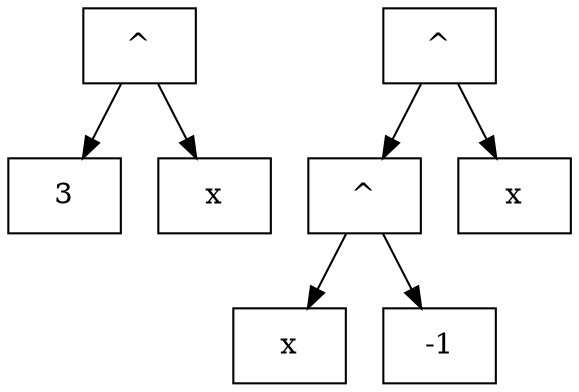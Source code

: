 digraph G{
rankdir=HR;
node0x55adb90192e0 [shape="rectangle", label = "^", rang = 0]
node0x55adb90192c0 [shape="rectangle", label = "3", rang = 1]
node0x55adb90192a0 [shape="rectangle", label = "x", rang = 1]
node0x55adb9019380 [shape="rectangle", label = "^", rang = 0]
node0x55adb9019360 [shape="rectangle", label = "^", rang = 1]
node0x55adb9019340 [shape="rectangle", label = "x", rang = 2]
node0x55adb9019320 [shape="rectangle", label = "-1", rang = 2]
node0x55adb9019300 [shape="rectangle", label = "x", rang = 1]
node0x55adb90192e0 -> node0x55adb90192c0
node0x55adb90192e0 -> node0x55adb90192a0
node0x55adb9019380 -> node0x55adb9019360
node0x55adb9019380 -> node0x55adb9019300
node0x55adb9019360 -> node0x55adb9019340
node0x55adb9019360 -> node0x55adb9019320
}